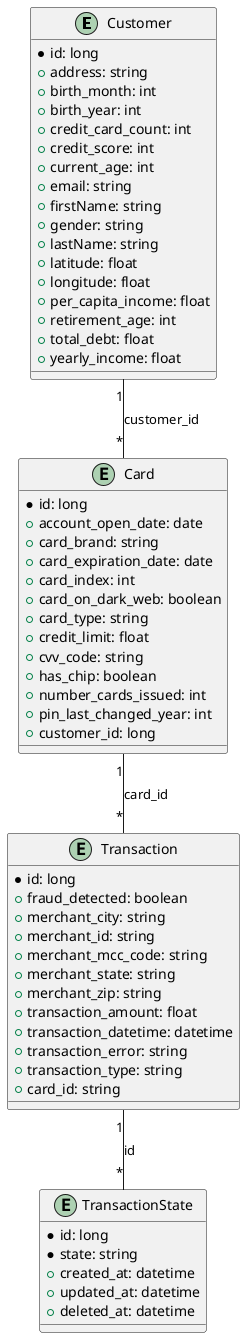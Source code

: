 @startuml ' Define entities 
entity "Customer" as customer { 
  * id: long
  + address: string
  + birth_month: int
  + birth_year: int
  + credit_card_count: int
  + credit_score: int
  + current_age: int 
  + email: string
  + firstName: string 
  + gender: string 
  + lastName: string
  + latitude: float
  + longitude: float
  + per_capita_income: float
  + retirement_age: int
  + total_debt: float
  + yearly_income: float
}

entity "Card" as card { 
  * id: long
  + account_open_date: date
  + card_brand: string
  + card_expiration_date: date
  + card_index: int
  + card_on_dark_web: boolean
  + card_type: string
  + credit_limit: float
  + cvv_code: string 
  + has_chip: boolean
  + number_cards_issued: int
  + pin_last_changed_year: int
  + customer_id: long
}

entity "Transaction" as transaction { 
  * id: long
  + fraud_detected: boolean
  + merchant_city: string
  + merchant_id: string
  + merchant_mcc_code: string
  + merchant_state: string
  + merchant_zip: string
  + transaction_amount: float 
  + transaction_datetime: datetime 
  + transaction_error: string 
  + transaction_type: string
  + card_id: string
}

entity "TransactionState" as transactionState { 
  * id: long
  * state: string
  + created_at: datetime
  + updated_at: datetime
  + deleted_at: datetime
}

customer "1" -- "*" card: customer_id
card "1" -- "*" transaction: card_id
transaction "1" -- "*" transactionState: id

@enduml
